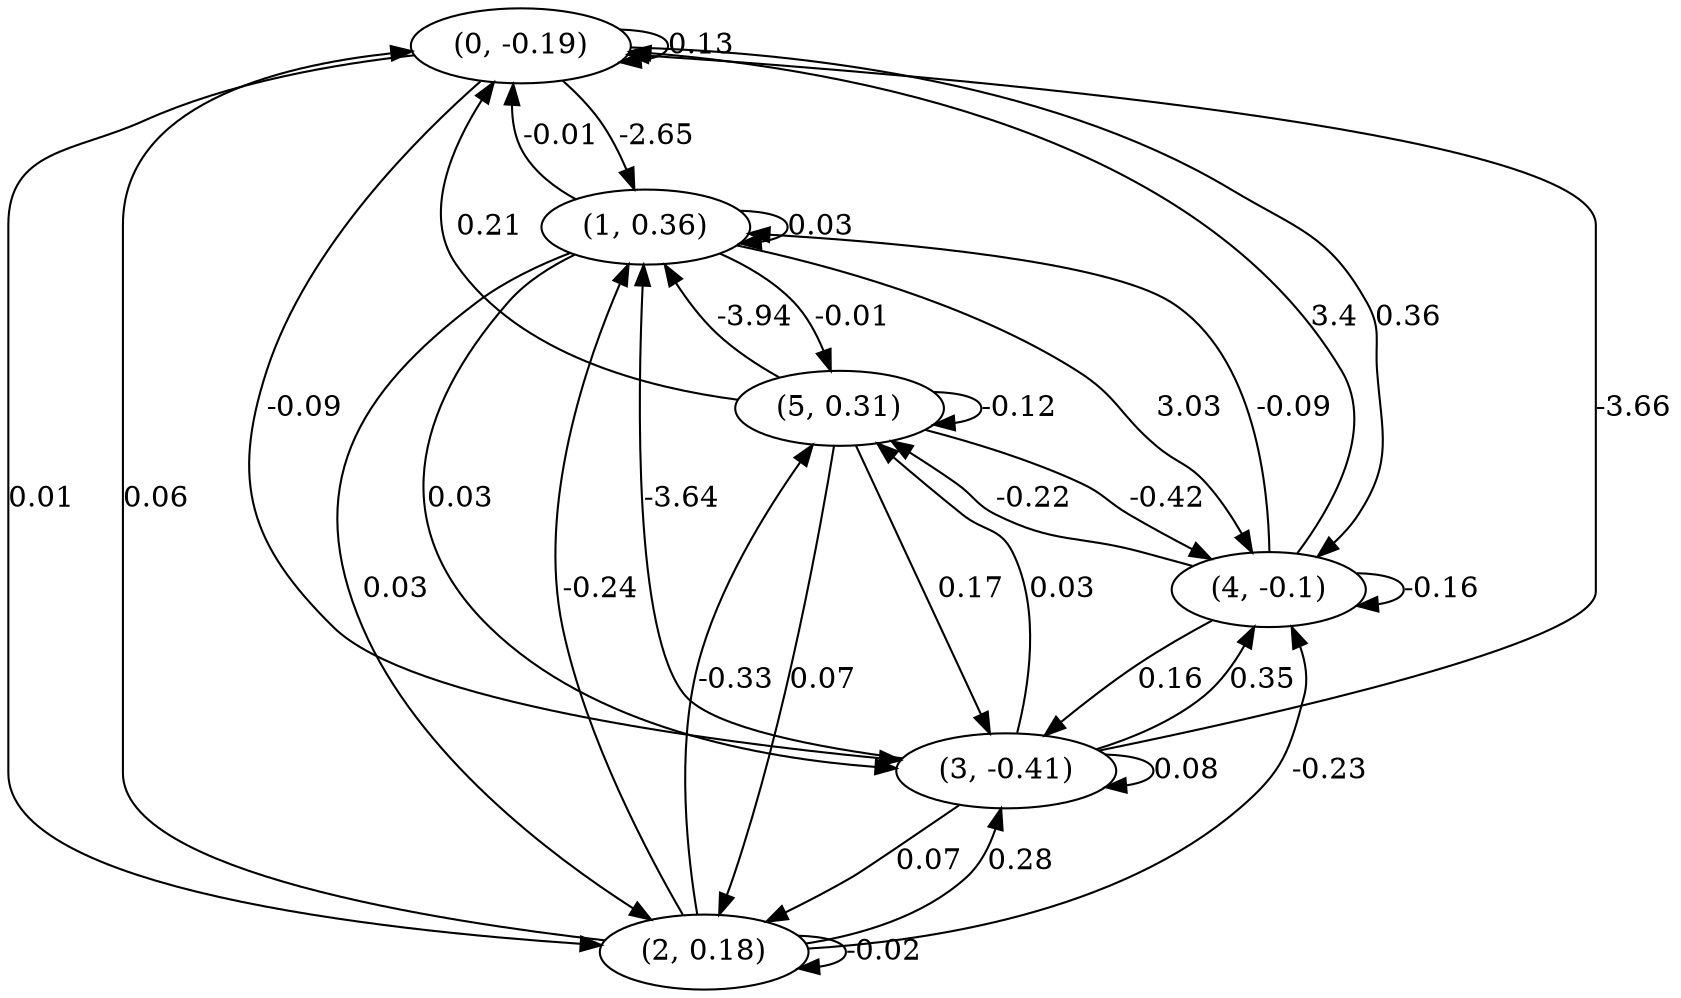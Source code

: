 digraph {
    0 [ label = "(0, -0.19)" ]
    1 [ label = "(1, 0.36)" ]
    2 [ label = "(2, 0.18)" ]
    3 [ label = "(3, -0.41)" ]
    4 [ label = "(4, -0.1)" ]
    5 [ label = "(5, 0.31)" ]
    0 -> 0 [ label = "0.13" ]
    1 -> 1 [ label = "0.03" ]
    2 -> 2 [ label = "-0.02" ]
    3 -> 3 [ label = "0.08" ]
    4 -> 4 [ label = "-0.16" ]
    5 -> 5 [ label = "-0.12" ]
    1 -> 0 [ label = "-0.01" ]
    2 -> 0 [ label = "0.06" ]
    3 -> 0 [ label = "-3.66" ]
    4 -> 0 [ label = "3.4" ]
    5 -> 0 [ label = "0.21" ]
    0 -> 1 [ label = "-2.65" ]
    2 -> 1 [ label = "-0.24" ]
    3 -> 1 [ label = "-3.64" ]
    4 -> 1 [ label = "-0.09" ]
    5 -> 1 [ label = "-3.94" ]
    0 -> 2 [ label = "0.01" ]
    1 -> 2 [ label = "0.03" ]
    3 -> 2 [ label = "0.07" ]
    5 -> 2 [ label = "0.07" ]
    0 -> 3 [ label = "-0.09" ]
    1 -> 3 [ label = "0.03" ]
    2 -> 3 [ label = "0.28" ]
    4 -> 3 [ label = "0.16" ]
    5 -> 3 [ label = "0.17" ]
    0 -> 4 [ label = "0.36" ]
    1 -> 4 [ label = "3.03" ]
    2 -> 4 [ label = "-0.23" ]
    3 -> 4 [ label = "0.35" ]
    5 -> 4 [ label = "-0.42" ]
    1 -> 5 [ label = "-0.01" ]
    2 -> 5 [ label = "-0.33" ]
    3 -> 5 [ label = "0.03" ]
    4 -> 5 [ label = "-0.22" ]
}

